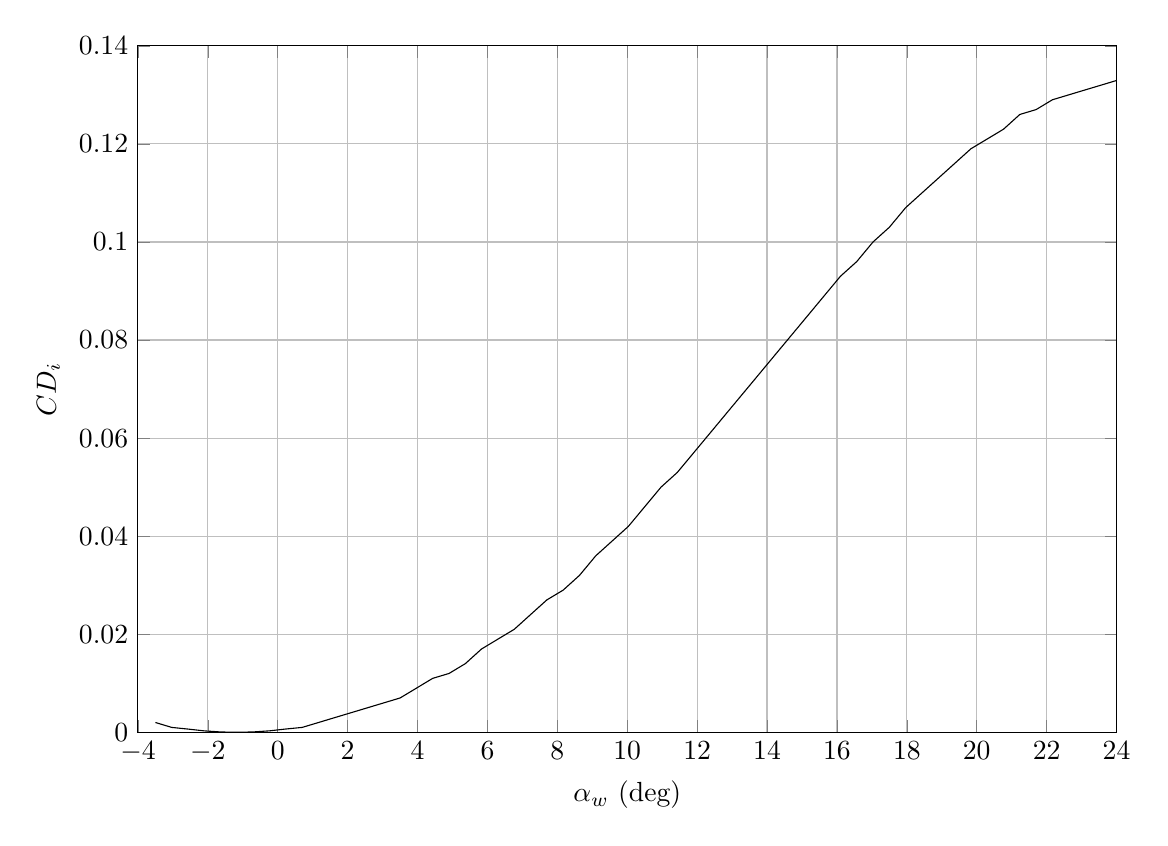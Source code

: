 %Induced Drag coefficient vs Alpha Wing for WING 
\begin{tikzpicture}

\begin{axis}[
width=14.01cm,
height=10.3cm,
scaled ticks=false, tick label style={/pgf/number format/fixed},
xmin=-4,
xmax=24,
xlabel={$\alpha_w$ (deg)},
xmajorgrids,
ymin=0,
ymax=0.14,
ylabel={$CD_i$},
ymajorgrids,
]

\addplot [
color=black,
solid
]
table[row sep=crcr]{
-3.5	0.002\\
-3.033	0.001\\
-2.567	6.57E-4\\
-2.1	2.903E-4\\
-1.633	7.131E-5\\
-1.167	9.983E-8\\
-0.7	7.667E-5\\
-0.233	3.01E-4\\
0.233	6.73E-4\\
0.7	0.001\\
1.167	0.002\\
1.633	0.003\\
2.1	0.004\\
2.567	0.005\\
3.033	0.006\\
3.5	0.007\\
3.967	0.009\\
4.433	0.011\\
4.9	0.012\\
5.367	0.014\\
5.833	0.017\\
6.3	0.019\\
6.767	0.021\\
7.233	0.024\\
7.7	0.027\\
8.167	0.029\\
8.633	0.032\\
9.1	0.036\\
9.567	0.039\\
10.033	0.042\\
10.5	0.046\\
10.967	0.05\\
11.433	0.053\\
11.9	0.057\\
12.367	0.061\\
12.833	0.065\\
13.3	0.069\\
13.767	0.073\\
14.233	0.077\\
14.7	0.081\\
15.167	0.085\\
15.633	0.089\\
16.1	0.093\\
16.567	0.096\\
17.033	0.1\\
17.5	0.103\\
17.967	0.107\\
18.433	0.11\\
18.9	0.113\\
19.367	0.116\\
19.833	0.119\\
20.3	0.121\\
20.767	0.123\\
21.233	0.126\\
21.7	0.127\\
22.167	0.129\\
22.633	0.13\\
23.1	0.131\\
23.567	0.132\\
24.033	0.133\\
24.5	0.133\\
};
\end{axis}
\end{tikzpicture}%
